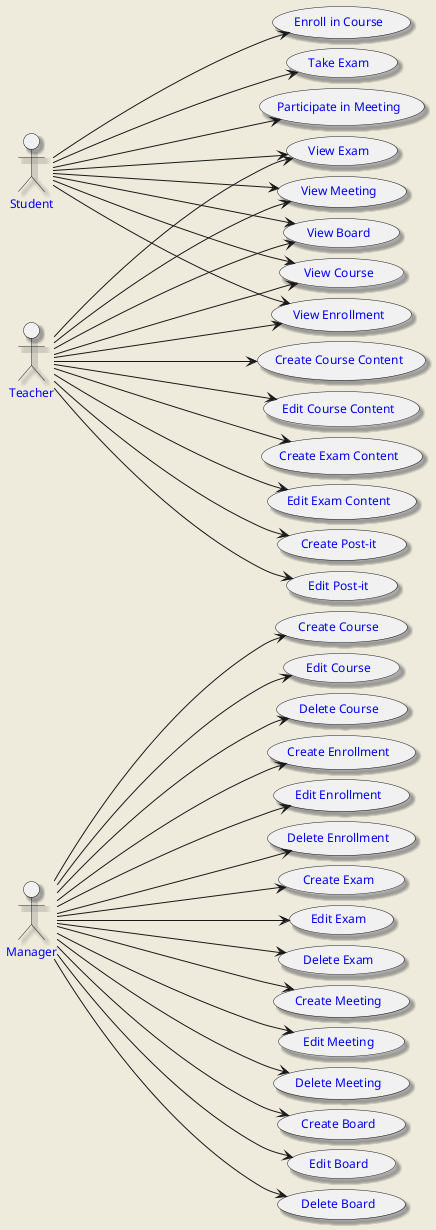 @startuml
skinparam shadowing true
skinparam alignement left
skinparam nodesep 10
skinparam ranksep 200
skinparam packageStyle rect
skinparam allow_mixing false
skinparam backgroundColor #EEEBDC
skinparam defaultFontName Arial
skinparam defaultFontSize 12
skinparam defaultFontColor #0000FF
left to right direction

:Manager: --> (Create Course)
:Manager: --> (Edit Course)
:Manager: --> (Delete Course)
:Teacher: --> (View Course)
:Teacher: --> (Create Course Content)
:Teacher: --> (Edit Course Content)
:Student: --> (View Course)

:Manager: --> (Create Enrollment)
:Manager: --> (Edit Enrollment)
:Manager: --> (Delete Enrollment)
:Teacher: --> (View Enrollment)
:Student: --> (View Enrollment)
:Student: --> (Enroll in Course)

:Manager: --> (Create Exam)
:Manager: --> (Edit Exam)
:Manager: --> (Delete Exam)
:Teacher: --> (View Exam)
:Teacher: --> (Create Exam Content)
:Teacher: --> (Edit Exam Content)
:Student: --> (View Exam)
:Student: --> (Take Exam)

:Manager: --> (Create Meeting)
:Manager: --> (Edit Meeting)
:Manager: --> (Delete Meeting)
:Teacher: --> (View Meeting)
:Student: --> (View Meeting)
:Student: --> (Participate in Meeting)

:Manager: --> (Create Board)
:Manager: --> (Edit Board)
:Manager: --> (Delete Board)
:Teacher: --> (View Board)
:Teacher: --> (Create Post-it)
:Teacher: --> (Edit Post-it)
:Student: --> (View Board)

@enduml